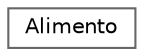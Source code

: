 digraph "Graphical Class Hierarchy"
{
 // LATEX_PDF_SIZE
  bgcolor="transparent";
  edge [fontname=Helvetica,fontsize=10,labelfontname=Helvetica,labelfontsize=10];
  node [fontname=Helvetica,fontsize=10,shape=box,height=0.2,width=0.4];
  rankdir="LR";
  Node0 [id="Node000000",label="Alimento",height=0.2,width=0.4,color="grey40", fillcolor="white", style="filled",URL="$class_alimento.html",tooltip="Clase que representa un alimento."];
}

